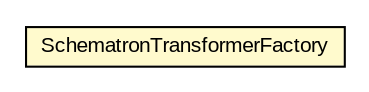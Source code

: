 #!/usr/local/bin/dot
#
# Class diagram 
# Generated by UMLGraph version 5.1 (http://www.umlgraph.org/)
#

digraph G {
	edge [fontname="arial",fontsize=10,labelfontname="arial",labelfontsize=10];
	node [fontname="arial",fontsize=10,shape=plaintext];
	nodesep=0.25;
	ranksep=0.5;
	// com.helger.schematron.saxon.SchematronTransformerFactory
	c14424 [label=<<table title="com.helger.schematron.saxon.SchematronTransformerFactory" border="0" cellborder="1" cellspacing="0" cellpadding="2" port="p" bgcolor="lemonChiffon" href="./SchematronTransformerFactory.html">
		<tr><td><table border="0" cellspacing="0" cellpadding="1">
<tr><td align="center" balign="center"> SchematronTransformerFactory </td></tr>
		</table></td></tr>
		</table>>, fontname="arial", fontcolor="black", fontsize=10.0];
}

